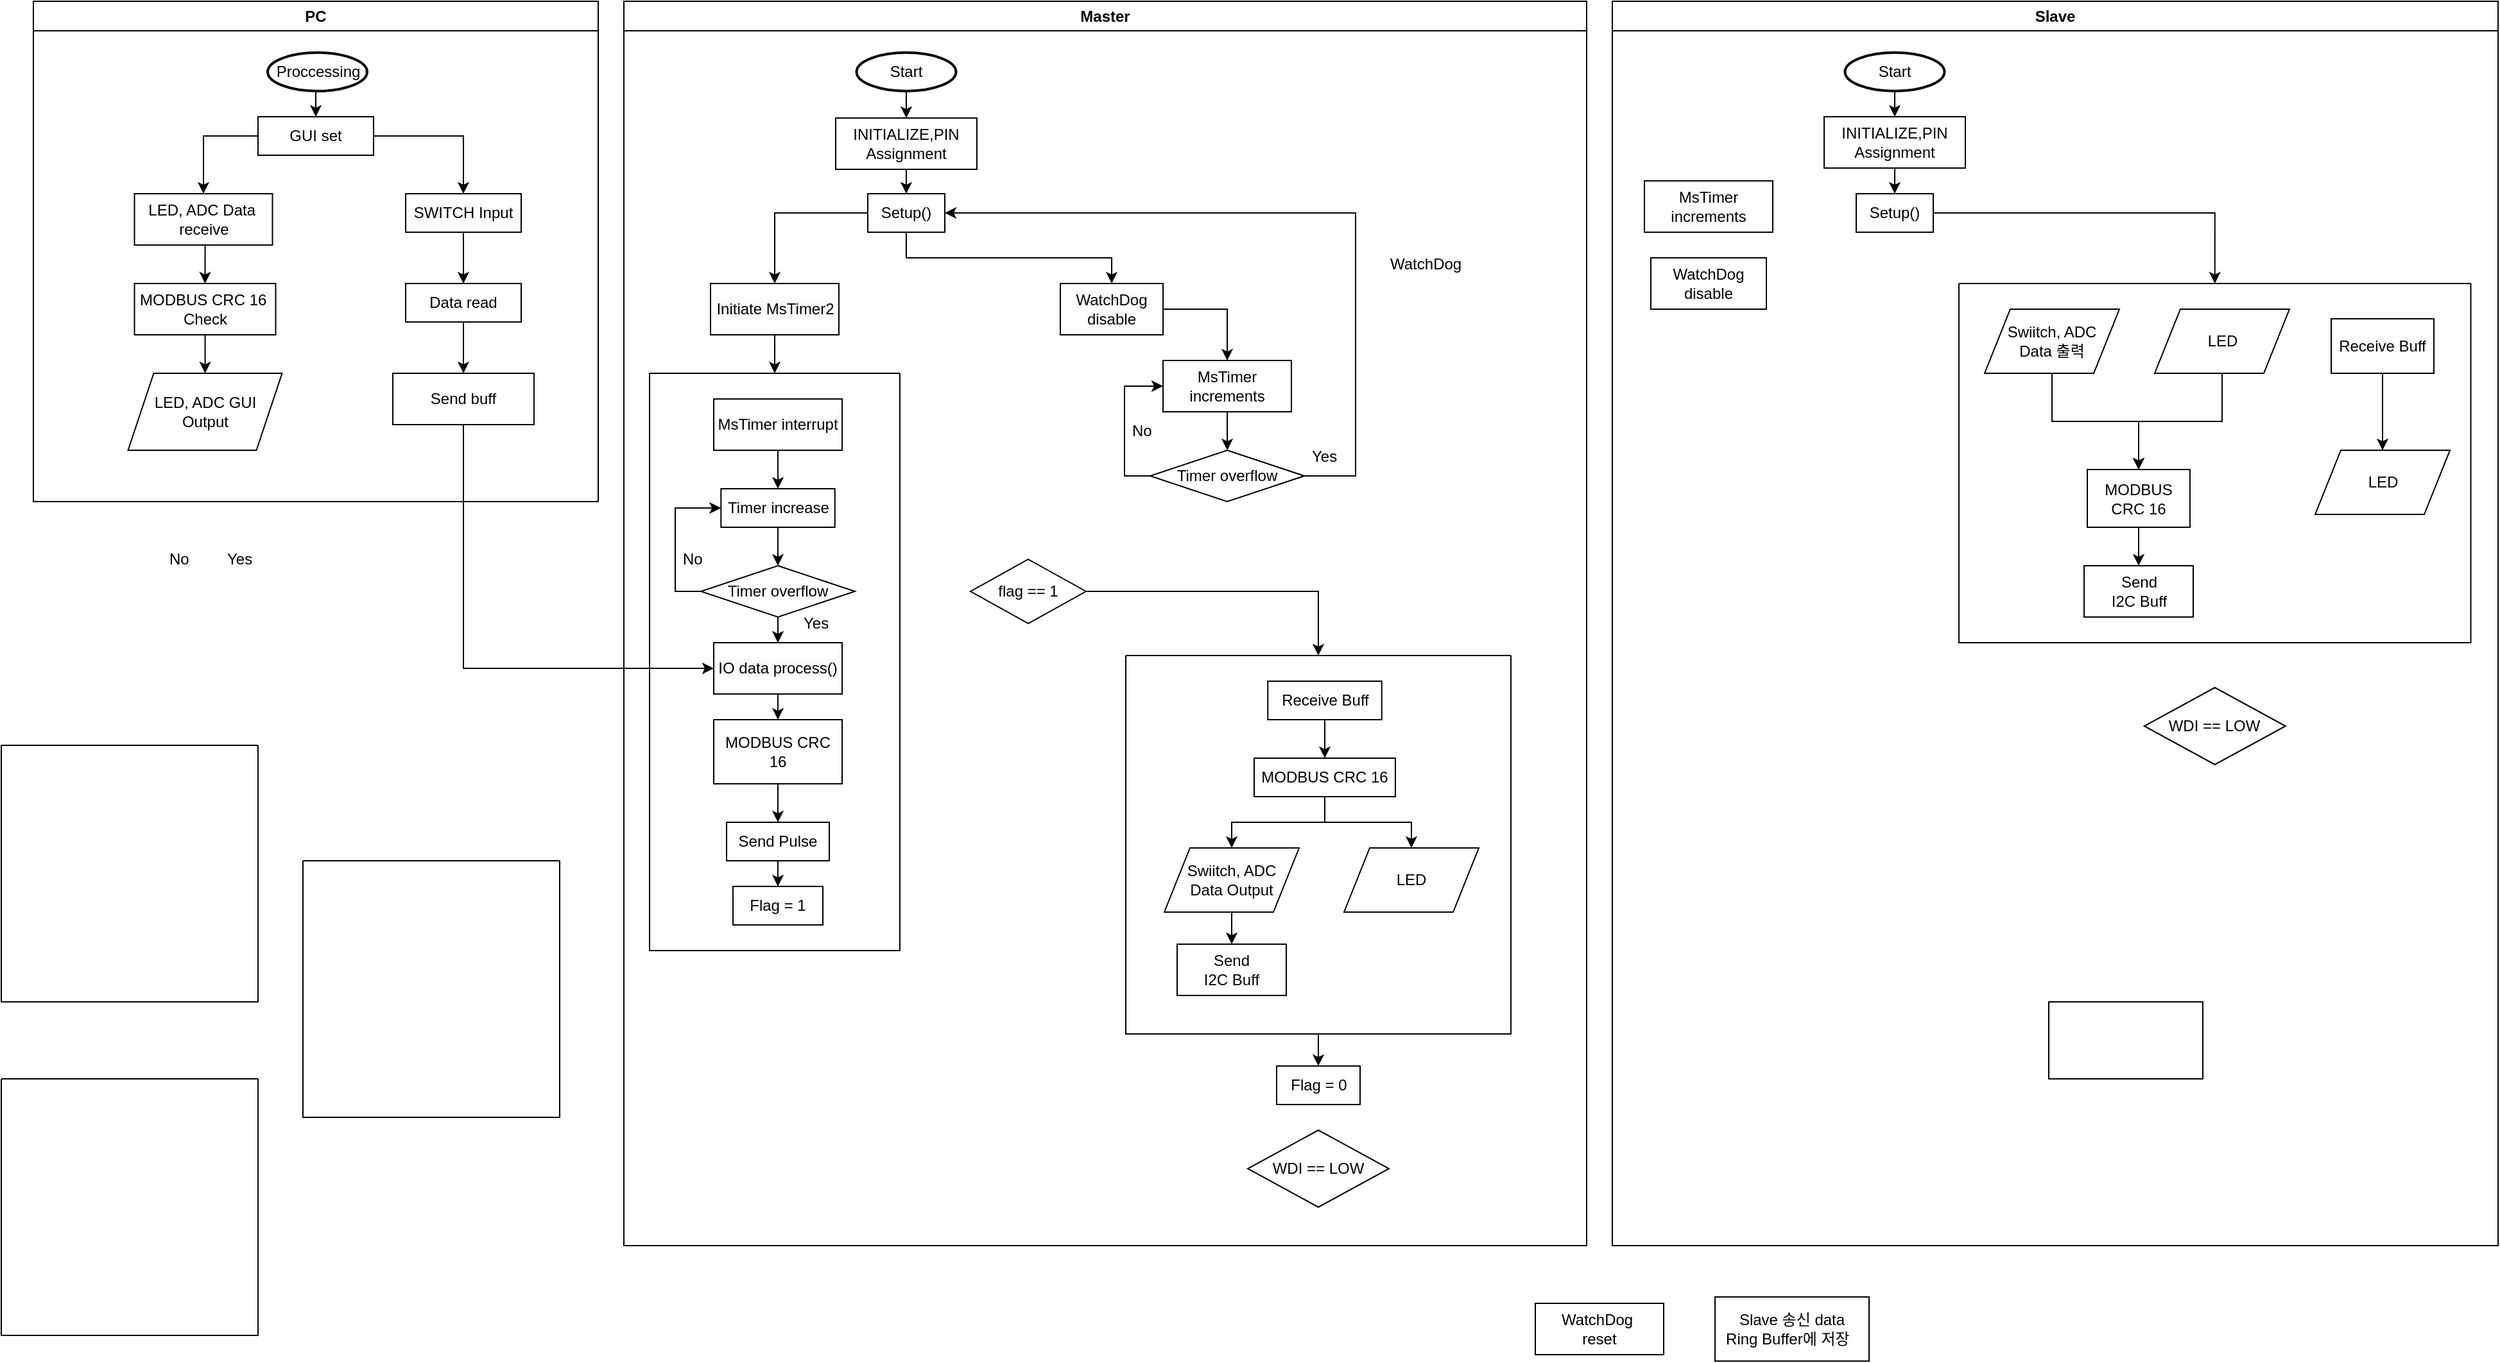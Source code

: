 <mxfile version="21.2.7" type="github">
  <diagram name="페이지-1" id="qc0F3FWGYYwdxMTPt3b9">
    <mxGraphModel dx="2074" dy="1156" grid="1" gridSize="10" guides="1" tooltips="1" connect="1" arrows="1" fold="1" page="1" pageScale="1" pageWidth="827" pageHeight="1169" math="0" shadow="0">
      <root>
        <mxCell id="0" />
        <mxCell id="1" parent="0" />
        <mxCell id="wKFNCTLmc27lVLogcxWC-1" value="PC" style="swimlane;whiteSpace=wrap;html=1;" parent="1" vertex="1">
          <mxGeometry x="120" y="50" width="440" height="390" as="geometry" />
        </mxCell>
        <mxCell id="DXyc5GQimhF7zWb7F7Sv-79" style="edgeStyle=orthogonalEdgeStyle;rounded=0;orthogonalLoop=1;jettySize=auto;html=1;exitX=0.5;exitY=1;exitDx=0;exitDy=0;exitPerimeter=0;entryX=0.5;entryY=0;entryDx=0;entryDy=0;" parent="wKFNCTLmc27lVLogcxWC-1" source="wKFNCTLmc27lVLogcxWC-4" target="DXyc5GQimhF7zWb7F7Sv-72" edge="1">
          <mxGeometry relative="1" as="geometry" />
        </mxCell>
        <mxCell id="wKFNCTLmc27lVLogcxWC-4" value="Proccessing" style="strokeWidth=2;html=1;shape=mxgraph.flowchart.start_1;whiteSpace=wrap;" parent="wKFNCTLmc27lVLogcxWC-1" vertex="1">
          <mxGeometry x="182.5" y="40" width="77.5" height="30" as="geometry" />
        </mxCell>
        <mxCell id="DXyc5GQimhF7zWb7F7Sv-84" style="edgeStyle=orthogonalEdgeStyle;rounded=0;orthogonalLoop=1;jettySize=auto;html=1;exitX=0;exitY=0.5;exitDx=0;exitDy=0;entryX=0.5;entryY=0;entryDx=0;entryDy=0;" parent="wKFNCTLmc27lVLogcxWC-1" source="DXyc5GQimhF7zWb7F7Sv-72" target="DXyc5GQimhF7zWb7F7Sv-74" edge="1">
          <mxGeometry relative="1" as="geometry">
            <mxPoint x="130" y="150" as="targetPoint" />
          </mxGeometry>
        </mxCell>
        <mxCell id="DXyc5GQimhF7zWb7F7Sv-85" style="edgeStyle=orthogonalEdgeStyle;rounded=0;orthogonalLoop=1;jettySize=auto;html=1;exitX=1;exitY=0.5;exitDx=0;exitDy=0;entryX=0.5;entryY=0;entryDx=0;entryDy=0;" parent="wKFNCTLmc27lVLogcxWC-1" source="DXyc5GQimhF7zWb7F7Sv-72" target="DXyc5GQimhF7zWb7F7Sv-75" edge="1">
          <mxGeometry relative="1" as="geometry" />
        </mxCell>
        <mxCell id="DXyc5GQimhF7zWb7F7Sv-72" value="GUI set" style="rounded=0;whiteSpace=wrap;html=1;" parent="wKFNCTLmc27lVLogcxWC-1" vertex="1">
          <mxGeometry x="175" y="90" width="90" height="30" as="geometry" />
        </mxCell>
        <mxCell id="DXyc5GQimhF7zWb7F7Sv-89" style="edgeStyle=orthogonalEdgeStyle;rounded=0;orthogonalLoop=1;jettySize=auto;html=1;entryX=0.5;entryY=0;entryDx=0;entryDy=0;" parent="wKFNCTLmc27lVLogcxWC-1" source="DXyc5GQimhF7zWb7F7Sv-77" target="DXyc5GQimhF7zWb7F7Sv-87" edge="1">
          <mxGeometry relative="1" as="geometry" />
        </mxCell>
        <mxCell id="DXyc5GQimhF7zWb7F7Sv-77" value="Data read" style="rounded=0;whiteSpace=wrap;html=1;" parent="wKFNCTLmc27lVLogcxWC-1" vertex="1">
          <mxGeometry x="290" y="220" width="90" height="30" as="geometry" />
        </mxCell>
        <mxCell id="DXyc5GQimhF7zWb7F7Sv-176" value="" style="edgeStyle=orthogonalEdgeStyle;rounded=0;orthogonalLoop=1;jettySize=auto;html=1;" parent="wKFNCTLmc27lVLogcxWC-1" source="DXyc5GQimhF7zWb7F7Sv-76" target="DXyc5GQimhF7zWb7F7Sv-175" edge="1">
          <mxGeometry relative="1" as="geometry" />
        </mxCell>
        <mxCell id="DXyc5GQimhF7zWb7F7Sv-76" value="MODBUS CRC 16&amp;nbsp;&lt;br&gt;Check" style="rounded=0;whiteSpace=wrap;html=1;" parent="wKFNCTLmc27lVLogcxWC-1" vertex="1">
          <mxGeometry x="78.75" y="220" width="110" height="40" as="geometry" />
        </mxCell>
        <mxCell id="DXyc5GQimhF7zWb7F7Sv-86" style="edgeStyle=orthogonalEdgeStyle;rounded=0;orthogonalLoop=1;jettySize=auto;html=1;entryX=0.5;entryY=0;entryDx=0;entryDy=0;" parent="wKFNCTLmc27lVLogcxWC-1" source="DXyc5GQimhF7zWb7F7Sv-75" target="DXyc5GQimhF7zWb7F7Sv-77" edge="1">
          <mxGeometry relative="1" as="geometry" />
        </mxCell>
        <mxCell id="DXyc5GQimhF7zWb7F7Sv-75" value="SWITCH Input" style="rounded=0;whiteSpace=wrap;html=1;" parent="wKFNCTLmc27lVLogcxWC-1" vertex="1">
          <mxGeometry x="290" y="150" width="90" height="30" as="geometry" />
        </mxCell>
        <mxCell id="DXyc5GQimhF7zWb7F7Sv-82" style="edgeStyle=orthogonalEdgeStyle;rounded=0;orthogonalLoop=1;jettySize=auto;html=1;exitX=0.5;exitY=1;exitDx=0;exitDy=0;entryX=0.5;entryY=0;entryDx=0;entryDy=0;" parent="wKFNCTLmc27lVLogcxWC-1" source="DXyc5GQimhF7zWb7F7Sv-74" target="DXyc5GQimhF7zWb7F7Sv-76" edge="1">
          <mxGeometry relative="1" as="geometry" />
        </mxCell>
        <mxCell id="DXyc5GQimhF7zWb7F7Sv-74" value="LED, ADC Data&amp;nbsp;&lt;br&gt;receive" style="rounded=0;whiteSpace=wrap;html=1;" parent="wKFNCTLmc27lVLogcxWC-1" vertex="1">
          <mxGeometry x="78.75" y="150" width="107.5" height="40" as="geometry" />
        </mxCell>
        <mxCell id="DXyc5GQimhF7zWb7F7Sv-87" value="Send buff" style="rounded=0;whiteSpace=wrap;html=1;" parent="wKFNCTLmc27lVLogcxWC-1" vertex="1">
          <mxGeometry x="280" y="290" width="110" height="40" as="geometry" />
        </mxCell>
        <mxCell id="DXyc5GQimhF7zWb7F7Sv-175" value="LED, ADC GUI&lt;br style=&quot;border-color: var(--border-color);&quot;&gt;Output" style="shape=parallelogram;perimeter=parallelogramPerimeter;whiteSpace=wrap;html=1;fixedSize=1;" parent="wKFNCTLmc27lVLogcxWC-1" vertex="1">
          <mxGeometry x="73.75" y="290" width="120" height="60" as="geometry" />
        </mxCell>
        <mxCell id="DXyc5GQimhF7zWb7F7Sv-2" value="Slave" style="swimlane;whiteSpace=wrap;html=1;" parent="1" vertex="1">
          <mxGeometry x="1350" y="50" width="690" height="970" as="geometry" />
        </mxCell>
        <mxCell id="DXyc5GQimhF7zWb7F7Sv-113" style="edgeStyle=orthogonalEdgeStyle;rounded=0;orthogonalLoop=1;jettySize=auto;html=1;exitX=0.5;exitY=1;exitDx=0;exitDy=0;exitPerimeter=0;entryX=0.5;entryY=0;entryDx=0;entryDy=0;" parent="DXyc5GQimhF7zWb7F7Sv-2" source="DXyc5GQimhF7zWb7F7Sv-13" target="DXyc5GQimhF7zWb7F7Sv-18" edge="1">
          <mxGeometry relative="1" as="geometry" />
        </mxCell>
        <mxCell id="DXyc5GQimhF7zWb7F7Sv-13" value="Start" style="strokeWidth=2;html=1;shape=mxgraph.flowchart.start_1;whiteSpace=wrap;" parent="DXyc5GQimhF7zWb7F7Sv-2" vertex="1">
          <mxGeometry x="181.25" y="40" width="77.5" height="30" as="geometry" />
        </mxCell>
        <mxCell id="MRpiIrTG17fd3Gt3XZd6-41" style="edgeStyle=orthogonalEdgeStyle;rounded=0;orthogonalLoop=1;jettySize=auto;html=1;entryX=0.5;entryY=0;entryDx=0;entryDy=0;" edge="1" parent="DXyc5GQimhF7zWb7F7Sv-2" source="DXyc5GQimhF7zWb7F7Sv-17" target="MRpiIrTG17fd3Gt3XZd6-3">
          <mxGeometry relative="1" as="geometry" />
        </mxCell>
        <mxCell id="DXyc5GQimhF7zWb7F7Sv-17" value="Setup()" style="rounded=0;whiteSpace=wrap;html=1;" parent="DXyc5GQimhF7zWb7F7Sv-2" vertex="1">
          <mxGeometry x="190" y="150" width="60" height="30" as="geometry" />
        </mxCell>
        <mxCell id="DXyc5GQimhF7zWb7F7Sv-114" style="edgeStyle=orthogonalEdgeStyle;rounded=0;orthogonalLoop=1;jettySize=auto;html=1;exitX=0.5;exitY=1;exitDx=0;exitDy=0;entryX=0.5;entryY=0;entryDx=0;entryDy=0;" parent="DXyc5GQimhF7zWb7F7Sv-2" source="DXyc5GQimhF7zWb7F7Sv-18" target="DXyc5GQimhF7zWb7F7Sv-17" edge="1">
          <mxGeometry relative="1" as="geometry" />
        </mxCell>
        <mxCell id="DXyc5GQimhF7zWb7F7Sv-18" value="INITIALIZE,PIN&lt;br&gt;Assignment" style="rounded=0;whiteSpace=wrap;html=1;" parent="DXyc5GQimhF7zWb7F7Sv-2" vertex="1">
          <mxGeometry x="165" y="90" width="110" height="40" as="geometry" />
        </mxCell>
        <mxCell id="MRpiIrTG17fd3Gt3XZd6-3" value="" style="swimlane;startSize=0;" vertex="1" parent="DXyc5GQimhF7zWb7F7Sv-2">
          <mxGeometry x="270" y="220" width="398.75" height="280" as="geometry" />
        </mxCell>
        <mxCell id="MRpiIrTG17fd3Gt3XZd6-9" style="edgeStyle=orthogonalEdgeStyle;rounded=0;orthogonalLoop=1;jettySize=auto;html=1;entryX=0.5;entryY=0;entryDx=0;entryDy=0;" edge="1" parent="MRpiIrTG17fd3Gt3XZd6-3" source="MRpiIrTG17fd3Gt3XZd6-6" target="MRpiIrTG17fd3Gt3XZd6-8">
          <mxGeometry relative="1" as="geometry" />
        </mxCell>
        <mxCell id="MRpiIrTG17fd3Gt3XZd6-6" value="Swiitch, ADC&lt;br style=&quot;border-color: var(--border-color);&quot;&gt;Data 출력" style="shape=parallelogram;perimeter=parallelogramPerimeter;whiteSpace=wrap;html=1;fixedSize=1;" vertex="1" parent="MRpiIrTG17fd3Gt3XZd6-3">
          <mxGeometry x="20" y="20" width="105" height="50" as="geometry" />
        </mxCell>
        <mxCell id="MRpiIrTG17fd3Gt3XZd6-10" style="edgeStyle=orthogonalEdgeStyle;rounded=0;orthogonalLoop=1;jettySize=auto;html=1;entryX=0.5;entryY=0;entryDx=0;entryDy=0;" edge="1" parent="MRpiIrTG17fd3Gt3XZd6-3" source="MRpiIrTG17fd3Gt3XZd6-7" target="MRpiIrTG17fd3Gt3XZd6-8">
          <mxGeometry relative="1" as="geometry" />
        </mxCell>
        <mxCell id="MRpiIrTG17fd3Gt3XZd6-7" value="LED" style="shape=parallelogram;perimeter=parallelogramPerimeter;whiteSpace=wrap;html=1;fixedSize=1;" vertex="1" parent="MRpiIrTG17fd3Gt3XZd6-3">
          <mxGeometry x="152.5" y="20" width="105" height="50" as="geometry" />
        </mxCell>
        <mxCell id="MRpiIrTG17fd3Gt3XZd6-55" style="edgeStyle=orthogonalEdgeStyle;rounded=0;orthogonalLoop=1;jettySize=auto;html=1;exitX=0.5;exitY=1;exitDx=0;exitDy=0;entryX=0.5;entryY=0;entryDx=0;entryDy=0;" edge="1" parent="MRpiIrTG17fd3Gt3XZd6-3" source="MRpiIrTG17fd3Gt3XZd6-8" target="MRpiIrTG17fd3Gt3XZd6-54">
          <mxGeometry relative="1" as="geometry" />
        </mxCell>
        <mxCell id="MRpiIrTG17fd3Gt3XZd6-8" value="MODBUS CRC 16" style="rounded=0;whiteSpace=wrap;html=1;" vertex="1" parent="MRpiIrTG17fd3Gt3XZd6-3">
          <mxGeometry x="100" y="145" width="80" height="45" as="geometry" />
        </mxCell>
        <mxCell id="MRpiIrTG17fd3Gt3XZd6-14" value="" style="edgeStyle=orthogonalEdgeStyle;rounded=0;orthogonalLoop=1;jettySize=auto;html=1;" edge="1" parent="MRpiIrTG17fd3Gt3XZd6-3" source="MRpiIrTG17fd3Gt3XZd6-11" target="MRpiIrTG17fd3Gt3XZd6-13">
          <mxGeometry relative="1" as="geometry" />
        </mxCell>
        <mxCell id="MRpiIrTG17fd3Gt3XZd6-11" value="Receive Buff" style="rounded=0;whiteSpace=wrap;html=1;" vertex="1" parent="MRpiIrTG17fd3Gt3XZd6-3">
          <mxGeometry x="290" y="27.5" width="80" height="42.5" as="geometry" />
        </mxCell>
        <mxCell id="MRpiIrTG17fd3Gt3XZd6-13" value="LED" style="shape=parallelogram;perimeter=parallelogramPerimeter;whiteSpace=wrap;html=1;fixedSize=1;" vertex="1" parent="MRpiIrTG17fd3Gt3XZd6-3">
          <mxGeometry x="277.5" y="130" width="105" height="50" as="geometry" />
        </mxCell>
        <mxCell id="MRpiIrTG17fd3Gt3XZd6-54" value="Send&lt;br&gt;I2C Buff" style="rounded=0;whiteSpace=wrap;html=1;" vertex="1" parent="MRpiIrTG17fd3Gt3XZd6-3">
          <mxGeometry x="97.5" y="220" width="85" height="40" as="geometry" />
        </mxCell>
        <mxCell id="MRpiIrTG17fd3Gt3XZd6-4" value="WatchDog&lt;br&gt;disable" style="rounded=0;whiteSpace=wrap;html=1;" vertex="1" parent="DXyc5GQimhF7zWb7F7Sv-2">
          <mxGeometry x="30" y="200" width="90" height="40" as="geometry" />
        </mxCell>
        <mxCell id="MRpiIrTG17fd3Gt3XZd6-5" value="MsTimer&lt;br&gt;increments" style="rounded=0;whiteSpace=wrap;html=1;" vertex="1" parent="DXyc5GQimhF7zWb7F7Sv-2">
          <mxGeometry x="25" y="140" width="100" height="40" as="geometry" />
        </mxCell>
        <mxCell id="MRpiIrTG17fd3Gt3XZd6-43" value="" style="rounded=0;whiteSpace=wrap;html=1;" vertex="1" parent="DXyc5GQimhF7zWb7F7Sv-2">
          <mxGeometry x="340" y="780" width="120" height="60" as="geometry" />
        </mxCell>
        <mxCell id="MRpiIrTG17fd3Gt3XZd6-57" value="WDI == LOW" style="rhombus;whiteSpace=wrap;html=1;" vertex="1" parent="DXyc5GQimhF7zWb7F7Sv-2">
          <mxGeometry x="414.38" y="535" width="110" height="60" as="geometry" />
        </mxCell>
        <mxCell id="wKFNCTLmc27lVLogcxWC-2" value="Master" style="swimlane;whiteSpace=wrap;html=1;" parent="1" vertex="1">
          <mxGeometry x="580" y="50" width="750" height="970" as="geometry" />
        </mxCell>
        <mxCell id="DXyc5GQimhF7zWb7F7Sv-27" style="edgeStyle=orthogonalEdgeStyle;rounded=0;orthogonalLoop=1;jettySize=auto;html=1;exitX=0.5;exitY=1;exitDx=0;exitDy=0;exitPerimeter=0;entryX=0.5;entryY=0;entryDx=0;entryDy=0;" parent="wKFNCTLmc27lVLogcxWC-2" source="DXyc5GQimhF7zWb7F7Sv-12" target="DXyc5GQimhF7zWb7F7Sv-14" edge="1">
          <mxGeometry relative="1" as="geometry" />
        </mxCell>
        <mxCell id="DXyc5GQimhF7zWb7F7Sv-12" value="Start" style="strokeWidth=2;html=1;shape=mxgraph.flowchart.start_1;whiteSpace=wrap;" parent="wKFNCTLmc27lVLogcxWC-2" vertex="1">
          <mxGeometry x="181.25" y="40" width="77.5" height="30" as="geometry" />
        </mxCell>
        <mxCell id="DXyc5GQimhF7zWb7F7Sv-28" style="edgeStyle=orthogonalEdgeStyle;rounded=0;orthogonalLoop=1;jettySize=auto;html=1;exitX=0.5;exitY=1;exitDx=0;exitDy=0;entryX=0.5;entryY=0;entryDx=0;entryDy=0;" parent="wKFNCTLmc27lVLogcxWC-2" source="DXyc5GQimhF7zWb7F7Sv-14" target="DXyc5GQimhF7zWb7F7Sv-15" edge="1">
          <mxGeometry relative="1" as="geometry" />
        </mxCell>
        <mxCell id="DXyc5GQimhF7zWb7F7Sv-14" value="INITIALIZE,PIN&lt;br&gt;Assignment" style="rounded=0;whiteSpace=wrap;html=1;" parent="wKFNCTLmc27lVLogcxWC-2" vertex="1">
          <mxGeometry x="165" y="91" width="110" height="40" as="geometry" />
        </mxCell>
        <mxCell id="DXyc5GQimhF7zWb7F7Sv-151" style="edgeStyle=orthogonalEdgeStyle;rounded=0;orthogonalLoop=1;jettySize=auto;html=1;entryX=0.5;entryY=0;entryDx=0;entryDy=0;" parent="wKFNCTLmc27lVLogcxWC-2" source="DXyc5GQimhF7zWb7F7Sv-15" target="DXyc5GQimhF7zWb7F7Sv-148" edge="1">
          <mxGeometry relative="1" as="geometry">
            <Array as="points">
              <mxPoint x="220" y="200" />
            </Array>
          </mxGeometry>
        </mxCell>
        <mxCell id="MRpiIrTG17fd3Gt3XZd6-1" style="edgeStyle=orthogonalEdgeStyle;rounded=0;orthogonalLoop=1;jettySize=auto;html=1;entryX=0.5;entryY=0;entryDx=0;entryDy=0;" edge="1" parent="wKFNCTLmc27lVLogcxWC-2" source="DXyc5GQimhF7zWb7F7Sv-15" target="DXyc5GQimhF7zWb7F7Sv-233">
          <mxGeometry relative="1" as="geometry">
            <mxPoint x="110" y="260" as="targetPoint" />
          </mxGeometry>
        </mxCell>
        <mxCell id="DXyc5GQimhF7zWb7F7Sv-15" value="Setup()" style="rounded=0;whiteSpace=wrap;html=1;" parent="wKFNCTLmc27lVLogcxWC-2" vertex="1">
          <mxGeometry x="190" y="150" width="60" height="30" as="geometry" />
        </mxCell>
        <mxCell id="DXyc5GQimhF7zWb7F7Sv-45" style="edgeStyle=orthogonalEdgeStyle;rounded=0;orthogonalLoop=1;jettySize=auto;html=1;exitX=1;exitY=0.5;exitDx=0;exitDy=0;entryX=0.5;entryY=0;entryDx=0;entryDy=0;" parent="wKFNCTLmc27lVLogcxWC-2" source="DXyc5GQimhF7zWb7F7Sv-20" target="DXyc5GQimhF7zWb7F7Sv-38" edge="1">
          <mxGeometry relative="1" as="geometry" />
        </mxCell>
        <mxCell id="DXyc5GQimhF7zWb7F7Sv-20" value="flag == 1" style="rhombus;whiteSpace=wrap;html=1;" parent="wKFNCTLmc27lVLogcxWC-2" vertex="1">
          <mxGeometry x="270" y="435" width="90" height="50" as="geometry" />
        </mxCell>
        <mxCell id="DXyc5GQimhF7zWb7F7Sv-25" value="WatchDog" style="text;strokeColor=none;fillColor=none;align=left;verticalAlign=middle;spacingLeft=4;spacingRight=4;overflow=hidden;points=[[0,0.5],[1,0.5]];portConstraint=eastwest;rotatable=0;whiteSpace=wrap;html=1;" parent="wKFNCTLmc27lVLogcxWC-2" vertex="1">
          <mxGeometry x="591" y="190" width="100" height="30" as="geometry" />
        </mxCell>
        <mxCell id="MRpiIrTG17fd3Gt3XZd6-37" value="" style="edgeStyle=orthogonalEdgeStyle;rounded=0;orthogonalLoop=1;jettySize=auto;html=1;" edge="1" parent="wKFNCTLmc27lVLogcxWC-2" source="DXyc5GQimhF7zWb7F7Sv-38" target="MRpiIrTG17fd3Gt3XZd6-27">
          <mxGeometry relative="1" as="geometry" />
        </mxCell>
        <mxCell id="DXyc5GQimhF7zWb7F7Sv-38" value="" style="swimlane;startSize=0;" parent="wKFNCTLmc27lVLogcxWC-2" vertex="1">
          <mxGeometry x="391" y="510" width="300" height="295" as="geometry" />
        </mxCell>
        <mxCell id="DXyc5GQimhF7zWb7F7Sv-44" style="edgeStyle=orthogonalEdgeStyle;rounded=0;orthogonalLoop=1;jettySize=auto;html=1;exitX=0.5;exitY=1;exitDx=0;exitDy=0;entryX=0.5;entryY=0;entryDx=0;entryDy=0;" parent="DXyc5GQimhF7zWb7F7Sv-38" source="DXyc5GQimhF7zWb7F7Sv-40" target="DXyc5GQimhF7zWb7F7Sv-37" edge="1">
          <mxGeometry relative="1" as="geometry" />
        </mxCell>
        <mxCell id="DXyc5GQimhF7zWb7F7Sv-40" value="Receive Buff" style="rounded=0;whiteSpace=wrap;html=1;" parent="DXyc5GQimhF7zWb7F7Sv-38" vertex="1">
          <mxGeometry x="110.63" y="20" width="88.75" height="30" as="geometry" />
        </mxCell>
        <mxCell id="DXyc5GQimhF7zWb7F7Sv-160" style="edgeStyle=orthogonalEdgeStyle;rounded=0;orthogonalLoop=1;jettySize=auto;html=1;entryX=0.5;entryY=0;entryDx=0;entryDy=0;" parent="DXyc5GQimhF7zWb7F7Sv-38" source="DXyc5GQimhF7zWb7F7Sv-37" target="DXyc5GQimhF7zWb7F7Sv-157" edge="1">
          <mxGeometry relative="1" as="geometry" />
        </mxCell>
        <mxCell id="DXyc5GQimhF7zWb7F7Sv-161" style="edgeStyle=orthogonalEdgeStyle;rounded=0;orthogonalLoop=1;jettySize=auto;html=1;entryX=0.5;entryY=0;entryDx=0;entryDy=0;" parent="DXyc5GQimhF7zWb7F7Sv-38" source="DXyc5GQimhF7zWb7F7Sv-37" target="DXyc5GQimhF7zWb7F7Sv-158" edge="1">
          <mxGeometry relative="1" as="geometry" />
        </mxCell>
        <mxCell id="DXyc5GQimhF7zWb7F7Sv-37" value="MODBUS CRC 16" style="rounded=0;whiteSpace=wrap;html=1;" parent="DXyc5GQimhF7zWb7F7Sv-38" vertex="1">
          <mxGeometry x="100" y="80" width="110" height="30" as="geometry" />
        </mxCell>
        <mxCell id="MRpiIrTG17fd3Gt3XZd6-25" style="edgeStyle=orthogonalEdgeStyle;rounded=0;orthogonalLoop=1;jettySize=auto;html=1;entryX=0.5;entryY=0;entryDx=0;entryDy=0;" edge="1" parent="DXyc5GQimhF7zWb7F7Sv-38" source="DXyc5GQimhF7zWb7F7Sv-157" target="MRpiIrTG17fd3Gt3XZd6-23">
          <mxGeometry relative="1" as="geometry" />
        </mxCell>
        <mxCell id="DXyc5GQimhF7zWb7F7Sv-157" value="Swiitch, ADC&lt;br style=&quot;border-color: var(--border-color);&quot;&gt;Data Output" style="shape=parallelogram;perimeter=parallelogramPerimeter;whiteSpace=wrap;html=1;fixedSize=1;" parent="DXyc5GQimhF7zWb7F7Sv-38" vertex="1">
          <mxGeometry x="30" y="150" width="105" height="50" as="geometry" />
        </mxCell>
        <mxCell id="DXyc5GQimhF7zWb7F7Sv-158" value="LED" style="shape=parallelogram;perimeter=parallelogramPerimeter;whiteSpace=wrap;html=1;fixedSize=1;" parent="DXyc5GQimhF7zWb7F7Sv-38" vertex="1">
          <mxGeometry x="170" y="150" width="105" height="50" as="geometry" />
        </mxCell>
        <mxCell id="MRpiIrTG17fd3Gt3XZd6-23" value="Send&lt;br&gt;I2C Buff" style="rounded=0;whiteSpace=wrap;html=1;" vertex="1" parent="DXyc5GQimhF7zWb7F7Sv-38">
          <mxGeometry x="40" y="225" width="85" height="40" as="geometry" />
        </mxCell>
        <mxCell id="DXyc5GQimhF7zWb7F7Sv-179" style="edgeStyle=orthogonalEdgeStyle;rounded=0;orthogonalLoop=1;jettySize=auto;html=1;entryX=0.5;entryY=0;entryDx=0;entryDy=0;" parent="wKFNCTLmc27lVLogcxWC-2" source="DXyc5GQimhF7zWb7F7Sv-148" target="DXyc5GQimhF7zWb7F7Sv-177" edge="1">
          <mxGeometry relative="1" as="geometry">
            <Array as="points">
              <mxPoint x="470" y="240" />
            </Array>
          </mxGeometry>
        </mxCell>
        <mxCell id="DXyc5GQimhF7zWb7F7Sv-148" value="&lt;span style=&quot;color: rgb(0, 0, 0); font-family: Helvetica; font-size: 12px; font-style: normal; font-variant-ligatures: normal; font-variant-caps: normal; font-weight: 400; letter-spacing: normal; orphans: 2; text-align: center; text-indent: 0px; text-transform: none; widows: 2; word-spacing: 0px; -webkit-text-stroke-width: 0px; background-color: rgb(251, 251, 251); text-decoration-thickness: initial; text-decoration-style: initial; text-decoration-color: initial; float: none; display: inline !important;&quot;&gt;WatchDog&lt;/span&gt;&lt;br style=&quot;border-color: var(--border-color); color: rgb(0, 0, 0); font-family: Helvetica; font-size: 12px; font-style: normal; font-variant-ligatures: normal; font-variant-caps: normal; font-weight: 400; letter-spacing: normal; orphans: 2; text-align: center; text-indent: 0px; text-transform: none; widows: 2; word-spacing: 0px; -webkit-text-stroke-width: 0px; background-color: rgb(251, 251, 251); text-decoration-thickness: initial; text-decoration-style: initial; text-decoration-color: initial;&quot;&gt;&lt;span style=&quot;color: rgb(0, 0, 0); font-family: Helvetica; font-size: 12px; font-style: normal; font-variant-ligatures: normal; font-variant-caps: normal; font-weight: 400; letter-spacing: normal; orphans: 2; text-align: center; text-indent: 0px; text-transform: none; widows: 2; word-spacing: 0px; -webkit-text-stroke-width: 0px; background-color: rgb(251, 251, 251); text-decoration-thickness: initial; text-decoration-style: initial; text-decoration-color: initial; float: none; display: inline !important;&quot;&gt;disable&lt;/span&gt;" style="rounded=0;whiteSpace=wrap;html=1;" parent="wKFNCTLmc27lVLogcxWC-2" vertex="1">
          <mxGeometry x="340" y="220" width="80" height="40" as="geometry" />
        </mxCell>
        <mxCell id="DXyc5GQimhF7zWb7F7Sv-181" style="edgeStyle=orthogonalEdgeStyle;rounded=0;orthogonalLoop=1;jettySize=auto;html=1;entryX=0;entryY=0.5;entryDx=0;entryDy=0;" parent="wKFNCTLmc27lVLogcxWC-2" source="DXyc5GQimhF7zWb7F7Sv-155" target="DXyc5GQimhF7zWb7F7Sv-177" edge="1">
          <mxGeometry relative="1" as="geometry">
            <Array as="points">
              <mxPoint x="390" y="370" />
              <mxPoint x="390" y="300" />
            </Array>
          </mxGeometry>
        </mxCell>
        <mxCell id="DXyc5GQimhF7zWb7F7Sv-252" style="edgeStyle=orthogonalEdgeStyle;rounded=0;orthogonalLoop=1;jettySize=auto;html=1;entryX=1;entryY=0.5;entryDx=0;entryDy=0;" parent="wKFNCTLmc27lVLogcxWC-2" source="DXyc5GQimhF7zWb7F7Sv-155" target="DXyc5GQimhF7zWb7F7Sv-15" edge="1">
          <mxGeometry relative="1" as="geometry">
            <Array as="points">
              <mxPoint x="570" y="370" />
              <mxPoint x="570" y="165" />
            </Array>
          </mxGeometry>
        </mxCell>
        <mxCell id="DXyc5GQimhF7zWb7F7Sv-155" value="Timer overflow" style="rhombus;whiteSpace=wrap;html=1;" parent="wKFNCTLmc27lVLogcxWC-2" vertex="1">
          <mxGeometry x="410" y="350" width="120" height="40" as="geometry" />
        </mxCell>
        <mxCell id="DXyc5GQimhF7zWb7F7Sv-180" value="" style="edgeStyle=orthogonalEdgeStyle;rounded=0;orthogonalLoop=1;jettySize=auto;html=1;" parent="wKFNCTLmc27lVLogcxWC-2" source="DXyc5GQimhF7zWb7F7Sv-177" target="DXyc5GQimhF7zWb7F7Sv-155" edge="1">
          <mxGeometry relative="1" as="geometry" />
        </mxCell>
        <mxCell id="DXyc5GQimhF7zWb7F7Sv-177" value="MsTimer&lt;br&gt;increments" style="rounded=0;whiteSpace=wrap;html=1;" parent="wKFNCTLmc27lVLogcxWC-2" vertex="1">
          <mxGeometry x="420" y="280" width="100" height="40" as="geometry" />
        </mxCell>
        <mxCell id="MRpiIrTG17fd3Gt3XZd6-30" style="edgeStyle=orthogonalEdgeStyle;rounded=0;orthogonalLoop=1;jettySize=auto;html=1;exitX=0.5;exitY=1;exitDx=0;exitDy=0;entryX=0.5;entryY=0;entryDx=0;entryDy=0;" edge="1" parent="wKFNCTLmc27lVLogcxWC-2" source="DXyc5GQimhF7zWb7F7Sv-233" target="DXyc5GQimhF7zWb7F7Sv-21">
          <mxGeometry relative="1" as="geometry" />
        </mxCell>
        <mxCell id="DXyc5GQimhF7zWb7F7Sv-233" value="&lt;span style=&quot;color: rgb(0, 0, 0); font-family: Helvetica; font-size: 12px; font-style: normal; font-variant-ligatures: normal; font-variant-caps: normal; font-weight: 400; letter-spacing: normal; orphans: 2; text-align: center; text-indent: 0px; text-transform: none; widows: 2; word-spacing: 0px; -webkit-text-stroke-width: 0px; background-color: rgb(251, 251, 251); text-decoration-thickness: initial; text-decoration-style: initial; text-decoration-color: initial; float: none; display: inline !important;&quot;&gt;Initiate MsTimer2&lt;/span&gt;" style="rounded=0;whiteSpace=wrap;html=1;" parent="wKFNCTLmc27lVLogcxWC-2" vertex="1">
          <mxGeometry x="67.5" y="220" width="100" height="40" as="geometry" />
        </mxCell>
        <mxCell id="DXyc5GQimhF7zWb7F7Sv-246" value="Yes" style="text;strokeColor=none;fillColor=none;align=left;verticalAlign=middle;spacingLeft=4;spacingRight=4;overflow=hidden;points=[[0,0.5],[1,0.5]];portConstraint=eastwest;rotatable=0;whiteSpace=wrap;html=1;" parent="wKFNCTLmc27lVLogcxWC-2" vertex="1">
          <mxGeometry x="530" y="340" width="30" height="30" as="geometry" />
        </mxCell>
        <mxCell id="DXyc5GQimhF7zWb7F7Sv-247" value="No" style="text;strokeColor=none;fillColor=none;align=left;verticalAlign=middle;spacingLeft=4;spacingRight=4;overflow=hidden;points=[[0,0.5],[1,0.5]];portConstraint=eastwest;rotatable=0;whiteSpace=wrap;html=1;" parent="wKFNCTLmc27lVLogcxWC-2" vertex="1">
          <mxGeometry x="390" y="320" width="30" height="30" as="geometry" />
        </mxCell>
        <mxCell id="MRpiIrTG17fd3Gt3XZd6-27" value="Flag = 0" style="rounded=0;whiteSpace=wrap;html=1;" vertex="1" parent="wKFNCTLmc27lVLogcxWC-2">
          <mxGeometry x="508.5" y="830" width="65" height="30" as="geometry" />
        </mxCell>
        <mxCell id="DXyc5GQimhF7zWb7F7Sv-21" value="" style="swimlane;startSize=0;" parent="wKFNCTLmc27lVLogcxWC-2" vertex="1">
          <mxGeometry x="20" y="290" width="195" height="450" as="geometry" />
        </mxCell>
        <mxCell id="DXyc5GQimhF7zWb7F7Sv-243" style="edgeStyle=orthogonalEdgeStyle;rounded=0;orthogonalLoop=1;jettySize=auto;html=1;entryX=0.5;entryY=0;entryDx=0;entryDy=0;" parent="DXyc5GQimhF7zWb7F7Sv-21" source="DXyc5GQimhF7zWb7F7Sv-22" target="DXyc5GQimhF7zWb7F7Sv-23" edge="1">
          <mxGeometry relative="1" as="geometry" />
        </mxCell>
        <mxCell id="DXyc5GQimhF7zWb7F7Sv-22" value="Timer increase" style="rounded=0;whiteSpace=wrap;html=1;" parent="DXyc5GQimhF7zWb7F7Sv-21" vertex="1">
          <mxGeometry x="55.64" y="90" width="88.75" height="30" as="geometry" />
        </mxCell>
        <mxCell id="DXyc5GQimhF7zWb7F7Sv-249" style="edgeStyle=orthogonalEdgeStyle;rounded=0;orthogonalLoop=1;jettySize=auto;html=1;entryX=0;entryY=0.5;entryDx=0;entryDy=0;" parent="DXyc5GQimhF7zWb7F7Sv-21" source="DXyc5GQimhF7zWb7F7Sv-23" target="DXyc5GQimhF7zWb7F7Sv-22" edge="1">
          <mxGeometry relative="1" as="geometry">
            <Array as="points">
              <mxPoint x="20" y="170" />
              <mxPoint x="20" y="105" />
            </Array>
          </mxGeometry>
        </mxCell>
        <mxCell id="MRpiIrTG17fd3Gt3XZd6-20" style="edgeStyle=orthogonalEdgeStyle;rounded=0;orthogonalLoop=1;jettySize=auto;html=1;entryX=0.5;entryY=0;entryDx=0;entryDy=0;" edge="1" parent="DXyc5GQimhF7zWb7F7Sv-21" source="DXyc5GQimhF7zWb7F7Sv-23" target="DXyc5GQimhF7zWb7F7Sv-24">
          <mxGeometry relative="1" as="geometry" />
        </mxCell>
        <mxCell id="DXyc5GQimhF7zWb7F7Sv-23" value="Timer overflow" style="rhombus;whiteSpace=wrap;html=1;" parent="DXyc5GQimhF7zWb7F7Sv-21" vertex="1">
          <mxGeometry x="40.01" y="150" width="120" height="40" as="geometry" />
        </mxCell>
        <mxCell id="MRpiIrTG17fd3Gt3XZd6-22" style="edgeStyle=orthogonalEdgeStyle;rounded=0;orthogonalLoop=1;jettySize=auto;html=1;exitX=0.5;exitY=1;exitDx=0;exitDy=0;entryX=0.5;entryY=0;entryDx=0;entryDy=0;" edge="1" parent="DXyc5GQimhF7zWb7F7Sv-21" source="DXyc5GQimhF7zWb7F7Sv-24" target="DXyc5GQimhF7zWb7F7Sv-70">
          <mxGeometry relative="1" as="geometry" />
        </mxCell>
        <mxCell id="DXyc5GQimhF7zWb7F7Sv-24" value="&lt;span style=&quot;color: rgb(0, 0, 0); font-family: Helvetica; font-size: 12px; font-style: normal; font-variant-ligatures: normal; font-variant-caps: normal; font-weight: 400; letter-spacing: normal; orphans: 2; text-align: center; text-indent: 0px; text-transform: none; widows: 2; word-spacing: 0px; -webkit-text-stroke-width: 0px; background-color: rgb(251, 251, 251); text-decoration-thickness: initial; text-decoration-style: initial; text-decoration-color: initial; float: none; display: inline !important;&quot;&gt;IO data process()&lt;/span&gt;" style="rounded=0;whiteSpace=wrap;html=1;" parent="DXyc5GQimhF7zWb7F7Sv-21" vertex="1">
          <mxGeometry x="50" y="210" width="100" height="40" as="geometry" />
        </mxCell>
        <mxCell id="MRpiIrTG17fd3Gt3XZd6-33" style="edgeStyle=orthogonalEdgeStyle;rounded=0;orthogonalLoop=1;jettySize=auto;html=1;exitX=0.5;exitY=1;exitDx=0;exitDy=0;entryX=0.5;entryY=0;entryDx=0;entryDy=0;" edge="1" parent="DXyc5GQimhF7zWb7F7Sv-21" source="DXyc5GQimhF7zWb7F7Sv-70" target="MRpiIrTG17fd3Gt3XZd6-32">
          <mxGeometry relative="1" as="geometry" />
        </mxCell>
        <mxCell id="DXyc5GQimhF7zWb7F7Sv-70" value="MODBUS CRC 16" style="rounded=0;whiteSpace=wrap;html=1;" parent="DXyc5GQimhF7zWb7F7Sv-21" vertex="1">
          <mxGeometry x="50" y="270" width="100" height="50" as="geometry" />
        </mxCell>
        <mxCell id="DXyc5GQimhF7zWb7F7Sv-242" style="edgeStyle=orthogonalEdgeStyle;rounded=0;orthogonalLoop=1;jettySize=auto;html=1;entryX=0.5;entryY=0;entryDx=0;entryDy=0;" parent="DXyc5GQimhF7zWb7F7Sv-21" source="DXyc5GQimhF7zWb7F7Sv-150" target="DXyc5GQimhF7zWb7F7Sv-22" edge="1">
          <mxGeometry relative="1" as="geometry" />
        </mxCell>
        <mxCell id="DXyc5GQimhF7zWb7F7Sv-150" value="MsTimer interrupt" style="rounded=0;whiteSpace=wrap;html=1;" parent="DXyc5GQimhF7zWb7F7Sv-21" vertex="1">
          <mxGeometry x="50" y="20" width="100" height="40" as="geometry" />
        </mxCell>
        <mxCell id="DXyc5GQimhF7zWb7F7Sv-254" value="Yes" style="text;strokeColor=none;fillColor=none;align=left;verticalAlign=middle;spacingLeft=4;spacingRight=4;overflow=hidden;points=[[0,0.5],[1,0.5]];portConstraint=eastwest;rotatable=0;whiteSpace=wrap;html=1;" parent="DXyc5GQimhF7zWb7F7Sv-21" vertex="1">
          <mxGeometry x="114.39" y="180" width="30" height="30" as="geometry" />
        </mxCell>
        <mxCell id="DXyc5GQimhF7zWb7F7Sv-255" value="No" style="text;strokeColor=none;fillColor=none;align=left;verticalAlign=middle;spacingLeft=4;spacingRight=4;overflow=hidden;points=[[0,0.5],[1,0.5]];portConstraint=eastwest;rotatable=0;whiteSpace=wrap;html=1;" parent="DXyc5GQimhF7zWb7F7Sv-21" vertex="1">
          <mxGeometry x="20" y="130" width="30" height="30" as="geometry" />
        </mxCell>
        <mxCell id="MRpiIrTG17fd3Gt3XZd6-35" value="" style="edgeStyle=orthogonalEdgeStyle;rounded=0;orthogonalLoop=1;jettySize=auto;html=1;" edge="1" parent="DXyc5GQimhF7zWb7F7Sv-21" source="MRpiIrTG17fd3Gt3XZd6-32" target="MRpiIrTG17fd3Gt3XZd6-34">
          <mxGeometry relative="1" as="geometry" />
        </mxCell>
        <mxCell id="MRpiIrTG17fd3Gt3XZd6-32" value="Send Pulse" style="rounded=0;whiteSpace=wrap;html=1;" vertex="1" parent="DXyc5GQimhF7zWb7F7Sv-21">
          <mxGeometry x="60" y="350" width="80" height="30" as="geometry" />
        </mxCell>
        <mxCell id="MRpiIrTG17fd3Gt3XZd6-34" value="Flag = 1" style="rounded=0;whiteSpace=wrap;html=1;" vertex="1" parent="DXyc5GQimhF7zWb7F7Sv-21">
          <mxGeometry x="65.01" y="400" width="70" height="30" as="geometry" />
        </mxCell>
        <mxCell id="MRpiIrTG17fd3Gt3XZd6-38" value="WDI == LOW" style="rhombus;whiteSpace=wrap;html=1;" vertex="1" parent="wKFNCTLmc27lVLogcxWC-2">
          <mxGeometry x="486" y="880" width="110" height="60" as="geometry" />
        </mxCell>
        <mxCell id="DXyc5GQimhF7zWb7F7Sv-68" value="No" style="text;strokeColor=none;fillColor=none;align=left;verticalAlign=middle;spacingLeft=4;spacingRight=4;overflow=hidden;points=[[0,0.5],[1,0.5]];portConstraint=eastwest;rotatable=0;whiteSpace=wrap;html=1;" parent="1" vertex="1">
          <mxGeometry x="220" y="470" width="30" height="30" as="geometry" />
        </mxCell>
        <mxCell id="DXyc5GQimhF7zWb7F7Sv-112" value="Yes" style="text;strokeColor=none;fillColor=none;align=left;verticalAlign=middle;spacingLeft=4;spacingRight=4;overflow=hidden;points=[[0,0.5],[1,0.5]];portConstraint=eastwest;rotatable=0;whiteSpace=wrap;html=1;" parent="1" vertex="1">
          <mxGeometry x="265" y="470" width="30" height="30" as="geometry" />
        </mxCell>
        <mxCell id="DXyc5GQimhF7zWb7F7Sv-172" value="WatchDog&amp;nbsp;&lt;br&gt;reset" style="rounded=0;whiteSpace=wrap;html=1;" parent="1" vertex="1">
          <mxGeometry x="1290" y="1065" width="100" height="40" as="geometry" />
        </mxCell>
        <mxCell id="MRpiIrTG17fd3Gt3XZd6-16" value="" style="swimlane;startSize=0;" vertex="1" parent="1">
          <mxGeometry x="330" y="720" width="200" height="200" as="geometry" />
        </mxCell>
        <mxCell id="MRpiIrTG17fd3Gt3XZd6-17" value="" style="swimlane;startSize=0;" vertex="1" parent="1">
          <mxGeometry x="95" y="890" width="200" height="200" as="geometry" />
        </mxCell>
        <mxCell id="MRpiIrTG17fd3Gt3XZd6-18" value="" style="swimlane;startSize=0;" vertex="1" parent="1">
          <mxGeometry x="95" y="630" width="200" height="200" as="geometry" />
        </mxCell>
        <mxCell id="DXyc5GQimhF7zWb7F7Sv-61" value="Slave 송신 data&lt;br&gt;Ring Buffer에 저장&amp;nbsp;&amp;nbsp;" style="rounded=0;whiteSpace=wrap;html=1;" parent="1" vertex="1">
          <mxGeometry x="1430" y="1060" width="120" height="50" as="geometry" />
        </mxCell>
        <mxCell id="MRpiIrTG17fd3Gt3XZd6-39" style="edgeStyle=orthogonalEdgeStyle;rounded=0;orthogonalLoop=1;jettySize=auto;html=1;entryX=0;entryY=0.5;entryDx=0;entryDy=0;" edge="1" parent="1" source="DXyc5GQimhF7zWb7F7Sv-87" target="DXyc5GQimhF7zWb7F7Sv-24">
          <mxGeometry relative="1" as="geometry">
            <Array as="points">
              <mxPoint x="455" y="570" />
            </Array>
          </mxGeometry>
        </mxCell>
      </root>
    </mxGraphModel>
  </diagram>
</mxfile>
